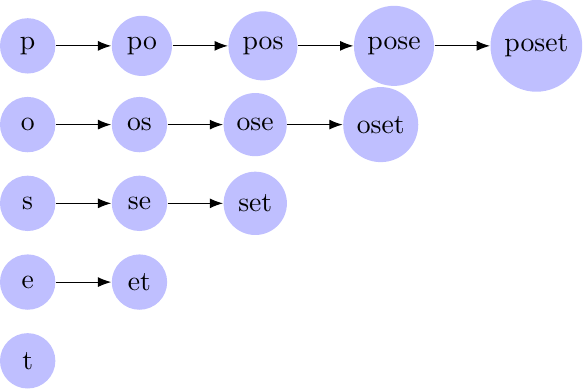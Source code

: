 \documentclass[tikz]{standalone}
\usetikzlibrary{arrows,arrows.meta,positioning}
\begin{document}
\begin{tikzpicture}[%
    every node/.style = {circle, fill=blue!25, minimum size = 2em}]
    \node (p) at (-0.32,0) {p};
    \foreach \n [remember=\n as \lastn (initially p)] in {po,pos,pose,poset}
        {
        \node (\n) [right=2em of \lastn] {\n};
        \draw[-Latex] (\lastn) to (\n);
        }
        
    \node (o) at (-0.32,-1) {o};
    \foreach \n [remember=\n as \lastn (initially o)] in {os,ose,oset}
        {
        \node (\n) [right=2em of \lastn] {\n};
        \draw[-Latex] (\lastn) to (\n);
        }
        
    \node (s) at (-0.32,-2) {s};
    \foreach \n [remember=\n as \lastn (initially s)] in {se,set}
        {
        \node (\n) [right=2em of \lastn] {\n};
        \draw[-Latex] (\lastn) to (\n);
        }
    
    \node (e) at (-0.32,-3) {e};
    \foreach \n [remember=\n as \lastn (initially e)] in {et}
        {
        \node (\n) [right=2em of \lastn] {\n};
        \draw[-Latex] (\lastn) to (\n);
        }
    \node (t) at (-0.32,-4) {t};
\end{tikzpicture}
\end{document}